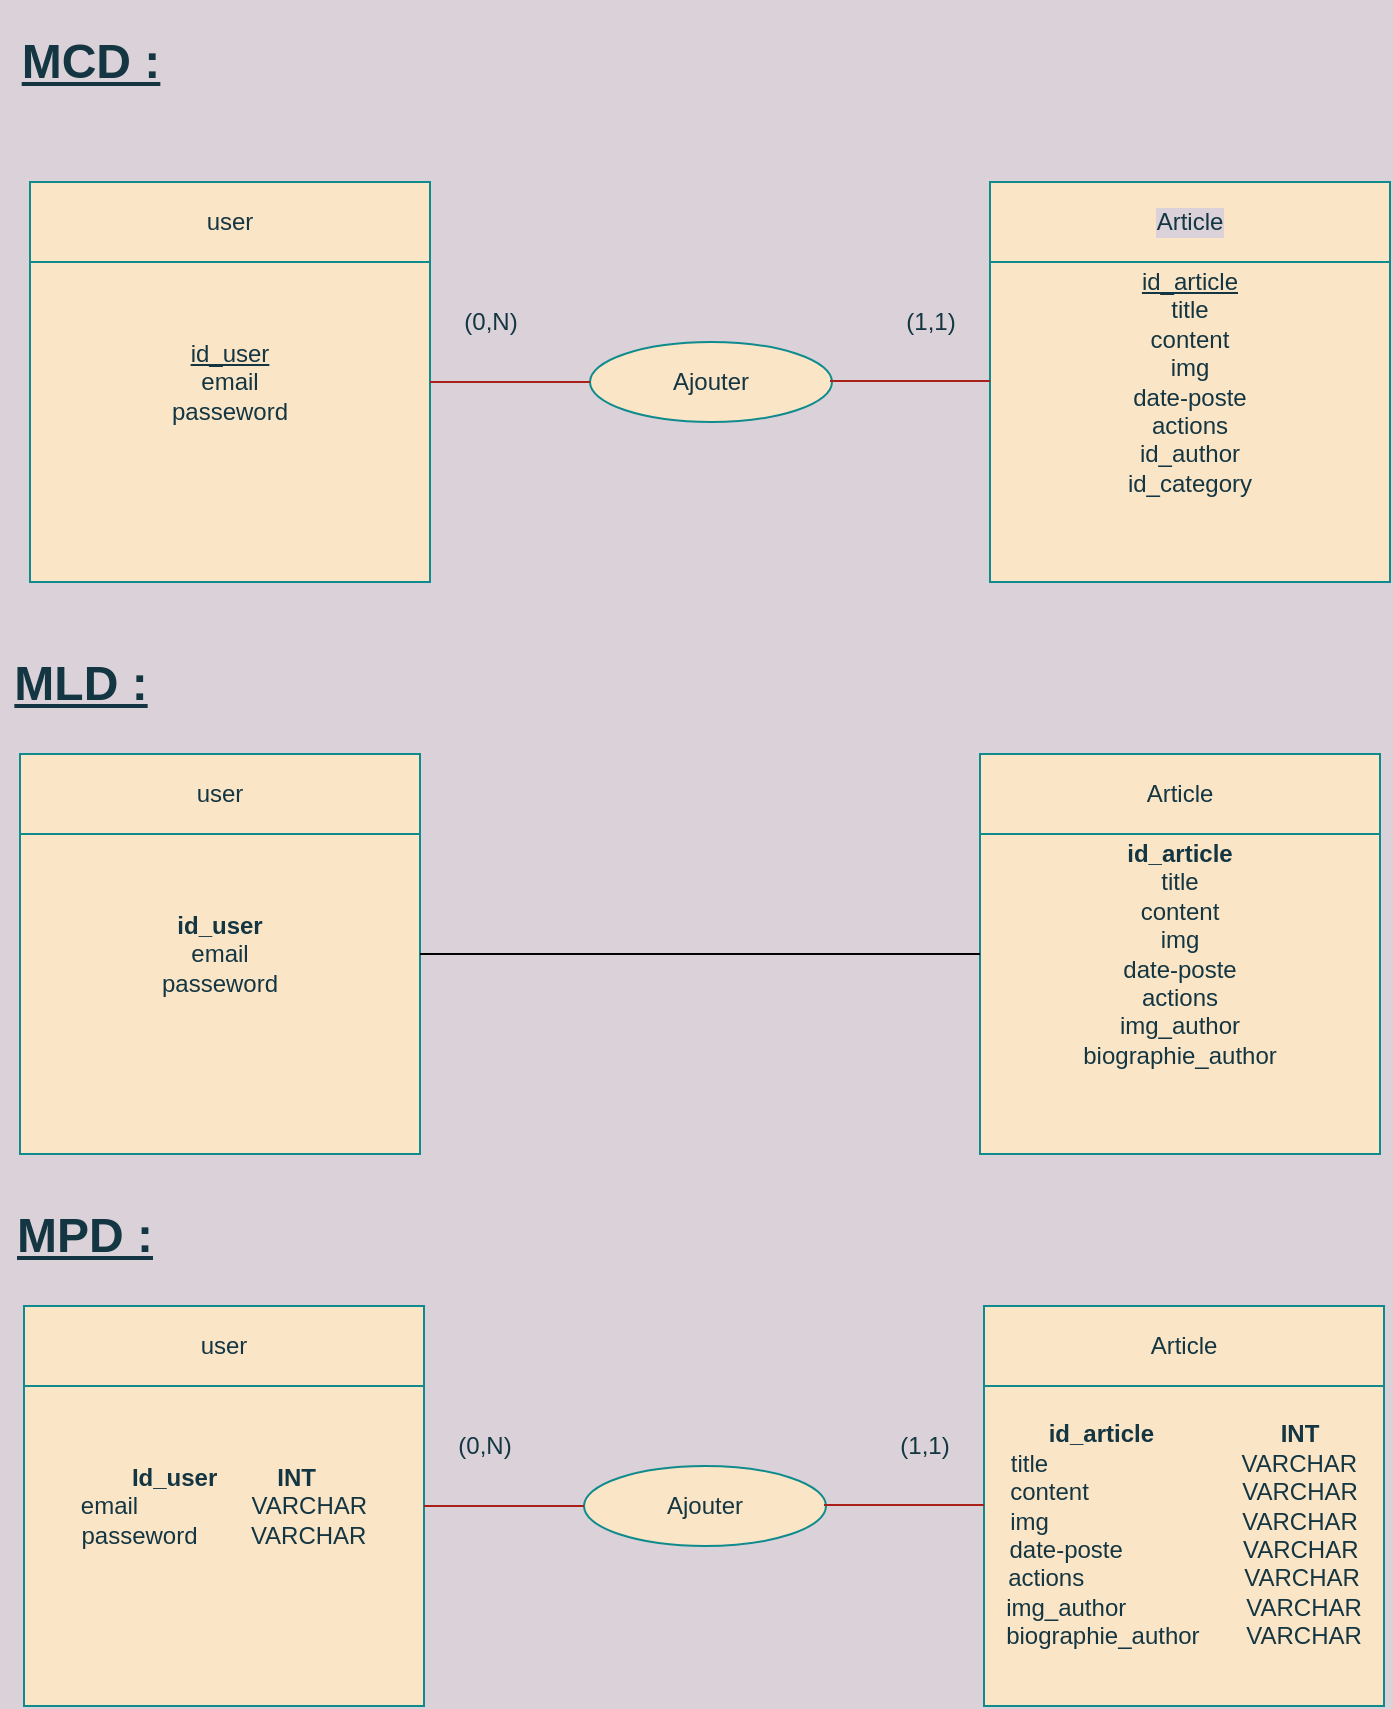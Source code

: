 <mxfile version="14.6.13" type="device"><diagram id="CLhogTYS_eXuFd7YEvI_" name="Page-1"><mxGraphModel dx="1024" dy="1761" grid="0" gridSize="10" guides="1" tooltips="1" connect="1" arrows="1" fold="1" page="1" pageScale="1" pageWidth="827" pageHeight="1169" background="#DAD2D8" math="0" shadow="0"><root><mxCell id="0"/><mxCell id="1" parent="0"/><mxCell id="EfHQ9iGGcHFmm_iQpsjp-1" value="&lt;u&gt;id_user&lt;/u&gt;&lt;br&gt;email&lt;br&gt;passeword" style="whiteSpace=wrap;html=1;aspect=fixed;align=center;fillColor=#FAE5C7;strokeColor=#0F8B8D;fontColor=#143642;" parent="1" vertex="1"><mxGeometry x="40" y="80" width="200" height="200" as="geometry"/></mxCell><mxCell id="EfHQ9iGGcHFmm_iQpsjp-3" value="&lt;div&gt;&lt;span&gt;&lt;u&gt;id_article&lt;/u&gt;&lt;/span&gt;&lt;/div&gt;&lt;div&gt;&lt;span&gt;title&lt;/span&gt;&lt;/div&gt;&lt;div&gt;&lt;span&gt;content&lt;/span&gt;&lt;/div&gt;&lt;div&gt;&lt;span&gt;img&lt;/span&gt;&lt;/div&gt;&lt;div&gt;&lt;span&gt;date-poste&lt;/span&gt;&lt;/div&gt;&lt;div&gt;&lt;span&gt;actions&lt;/span&gt;&lt;/div&gt;&lt;div&gt;&lt;span&gt;id_author&lt;/span&gt;&lt;/div&gt;&lt;div&gt;&lt;span&gt;id_category&lt;/span&gt;&lt;/div&gt;" style="whiteSpace=wrap;html=1;aspect=fixed;align=center;fillColor=#FAE5C7;strokeColor=#0F8B8D;fontColor=#143642;" parent="1" vertex="1"><mxGeometry x="520" y="80" width="200" height="200" as="geometry"/></mxCell><mxCell id="EfHQ9iGGcHFmm_iQpsjp-8" value="Ajouter" style="ellipse;whiteSpace=wrap;html=1;fillColor=#FAE5C7;strokeColor=#0F8B8D;fontColor=#143642;" parent="1" vertex="1"><mxGeometry x="320" y="160" width="121" height="40" as="geometry"/></mxCell><mxCell id="EfHQ9iGGcHFmm_iQpsjp-9" value="" style="endArrow=none;html=1;exitX=1;exitY=0.5;exitDx=0;exitDy=0;labelBackgroundColor=#DAD2D8;strokeColor=#A8201A;fontColor=#143642;" parent="1" source="EfHQ9iGGcHFmm_iQpsjp-1" edge="1"><mxGeometry width="50" height="50" relative="1" as="geometry"><mxPoint x="270" y="230" as="sourcePoint"/><mxPoint x="320" y="180" as="targetPoint"/></mxGeometry></mxCell><mxCell id="EfHQ9iGGcHFmm_iQpsjp-10" value="" style="endArrow=none;html=1;exitX=1;exitY=0.5;exitDx=0;exitDy=0;labelBackgroundColor=#DAD2D8;strokeColor=#A8201A;fontColor=#143642;" parent="1" edge="1"><mxGeometry width="50" height="50" relative="1" as="geometry"><mxPoint x="440" y="179.5" as="sourcePoint"/><mxPoint x="520" y="179.5" as="targetPoint"/></mxGeometry></mxCell><mxCell id="EfHQ9iGGcHFmm_iQpsjp-13" value="user" style="whiteSpace=wrap;html=1;fillColor=#FAE5C7;strokeColor=#0F8B8D;fontColor=#143642;" parent="1" vertex="1"><mxGeometry x="40" y="80" width="200" height="40" as="geometry"/></mxCell><mxCell id="EfHQ9iGGcHFmm_iQpsjp-14" value="Article" style="whiteSpace=wrap;html=1;fillColor=#FAE5C7;strokeColor=#0F8B8D;labelBorderColor=none;labelBackgroundColor=#DAD2D8;fontColor=#143642;" parent="1" vertex="1"><mxGeometry x="520" y="80" width="200" height="40" as="geometry"/></mxCell><mxCell id="EfHQ9iGGcHFmm_iQpsjp-18" value="(0,N)" style="text;html=1;align=center;verticalAlign=middle;resizable=0;points=[];autosize=1;fontColor=#143642;" parent="1" vertex="1"><mxGeometry x="250" y="140" width="40" height="20" as="geometry"/></mxCell><mxCell id="EfHQ9iGGcHFmm_iQpsjp-19" value="(1,1)" style="text;html=1;align=center;verticalAlign=middle;resizable=0;points=[];autosize=1;fontColor=#143642;" parent="1" vertex="1"><mxGeometry x="470" y="140" width="40" height="20" as="geometry"/></mxCell><mxCell id="EfHQ9iGGcHFmm_iQpsjp-22" value="&lt;b&gt;id_user&lt;/b&gt;&lt;br&gt;email&lt;br&gt;passeword" style="whiteSpace=wrap;html=1;aspect=fixed;align=center;fillColor=#FAE5C7;strokeColor=#0F8B8D;fontColor=#143642;" parent="1" vertex="1"><mxGeometry x="35" y="366" width="200" height="200" as="geometry"/></mxCell><mxCell id="EfHQ9iGGcHFmm_iQpsjp-23" value="&lt;div&gt;&lt;span&gt;&lt;b&gt;id_article&lt;/b&gt;&lt;/span&gt;&lt;/div&gt;&lt;div&gt;&lt;span&gt;title&lt;/span&gt;&lt;/div&gt;&lt;div&gt;&lt;span&gt;content&lt;/span&gt;&lt;/div&gt;&lt;div&gt;&lt;span&gt;img&lt;/span&gt;&lt;/div&gt;&lt;div&gt;&lt;span&gt;date-poste&lt;/span&gt;&lt;/div&gt;&lt;div&gt;&lt;span&gt;actions&lt;/span&gt;&lt;/div&gt;&lt;div&gt;&lt;div&gt;&lt;span&gt;img_author&lt;/span&gt;&lt;/div&gt;&lt;div&gt;&lt;span&gt;biographie_author&lt;/span&gt;&lt;br&gt;&lt;/div&gt;&lt;/div&gt;" style="whiteSpace=wrap;html=1;aspect=fixed;align=center;fillColor=#FAE5C7;strokeColor=#0F8B8D;fontColor=#143642;" parent="1" vertex="1"><mxGeometry x="515" y="366" width="200" height="200" as="geometry"/></mxCell><mxCell id="EfHQ9iGGcHFmm_iQpsjp-31" value="user" style="whiteSpace=wrap;html=1;fillColor=#FAE5C7;strokeColor=#0F8B8D;fontColor=#143642;" parent="1" vertex="1"><mxGeometry x="35" y="366" width="200" height="40" as="geometry"/></mxCell><mxCell id="EfHQ9iGGcHFmm_iQpsjp-32" value="Article" style="whiteSpace=wrap;html=1;fillColor=#FAE5C7;strokeColor=#0F8B8D;fontColor=#143642;" parent="1" vertex="1"><mxGeometry x="515" y="366" width="200" height="40" as="geometry"/></mxCell><mxCell id="EfHQ9iGGcHFmm_iQpsjp-38" value="&lt;h1&gt;&lt;b&gt;&lt;u&gt;MCD :&lt;/u&gt;&lt;/b&gt;&lt;/h1&gt;" style="text;html=1;align=center;verticalAlign=middle;resizable=0;points=[];autosize=1;fontColor=#143642;" parent="1" vertex="1"><mxGeometry x="25" y="-5" width="90" height="50" as="geometry"/></mxCell><mxCell id="EfHQ9iGGcHFmm_iQpsjp-39" value="&lt;h1&gt;&lt;b&gt;&lt;u&gt;MLD :&lt;/u&gt;&lt;/b&gt;&lt;/h1&gt;" style="text;html=1;align=center;verticalAlign=middle;resizable=0;points=[];autosize=1;fontColor=#143642;" parent="1" vertex="1"><mxGeometry x="25" y="306" width="80" height="50" as="geometry"/></mxCell><mxCell id="EfHQ9iGGcHFmm_iQpsjp-44" value="&lt;b&gt;Id_user&amp;nbsp; &amp;nbsp; &amp;nbsp; &amp;nbsp; &amp;nbsp;INT&lt;/b&gt;&lt;br&gt;email&amp;nbsp; &amp;nbsp; &amp;nbsp; &amp;nbsp; &amp;nbsp; &amp;nbsp; &amp;nbsp; &amp;nbsp; &amp;nbsp;VARCHAR&lt;br&gt;passeword&amp;nbsp; &amp;nbsp; &amp;nbsp; &amp;nbsp; VARCHAR" style="whiteSpace=wrap;html=1;aspect=fixed;align=center;fillColor=#FAE5C7;strokeColor=#0F8B8D;fontColor=#143642;" parent="1" vertex="1"><mxGeometry x="37" y="642" width="200" height="200" as="geometry"/></mxCell><mxCell id="EfHQ9iGGcHFmm_iQpsjp-45" value="&lt;div&gt;&lt;span&gt;&lt;b&gt;&lt;br&gt;&lt;/b&gt;&lt;/span&gt;&lt;/div&gt;&lt;div&gt;&lt;span&gt;&lt;b&gt;&lt;br&gt;&lt;/b&gt;&lt;/span&gt;&lt;/div&gt;&lt;div&gt;&lt;b&gt;id_article&amp;nbsp; &amp;nbsp; &amp;nbsp; &amp;nbsp; &amp;nbsp; &amp;nbsp; &amp;nbsp; &amp;nbsp; &amp;nbsp; &amp;nbsp;INT&lt;/b&gt;&lt;br&gt;&lt;/div&gt;&lt;div&gt;&lt;span&gt;title&amp;nbsp; &amp;nbsp; &amp;nbsp; &amp;nbsp; &amp;nbsp; &amp;nbsp; &amp;nbsp; &amp;nbsp; &amp;nbsp; &amp;nbsp; &amp;nbsp; &amp;nbsp; &amp;nbsp; &amp;nbsp; &amp;nbsp;VARCHAR&lt;/span&gt;&lt;/div&gt;&lt;div&gt;&lt;span&gt;content&amp;nbsp; &amp;nbsp; &amp;nbsp; &amp;nbsp; &amp;nbsp; &amp;nbsp; &amp;nbsp; &amp;nbsp; &amp;nbsp; &amp;nbsp; &amp;nbsp; &amp;nbsp;VARCHAR&lt;/span&gt;&lt;/div&gt;&lt;div&gt;&lt;span&gt;img&amp;nbsp; &amp;nbsp; &amp;nbsp; &amp;nbsp; &amp;nbsp; &amp;nbsp; &amp;nbsp; &amp;nbsp; &amp;nbsp; &amp;nbsp; &amp;nbsp; &amp;nbsp; &amp;nbsp; &amp;nbsp; &amp;nbsp;VARCHAR&lt;/span&gt;&lt;/div&gt;&lt;div&gt;&lt;span&gt;date-poste&amp;nbsp; &amp;nbsp; &amp;nbsp; &amp;nbsp; &amp;nbsp; &amp;nbsp; &amp;nbsp; &amp;nbsp; &amp;nbsp; VARCHAR&lt;/span&gt;&lt;/div&gt;&lt;div&gt;&lt;span&gt;actions&amp;nbsp; &amp;nbsp; &amp;nbsp; &amp;nbsp; &amp;nbsp; &amp;nbsp; &amp;nbsp; &amp;nbsp; &amp;nbsp; &amp;nbsp; &amp;nbsp; &amp;nbsp; VARCHAR&lt;/span&gt;&lt;/div&gt;&lt;div&gt;&lt;div&gt;img_author&amp;nbsp; &amp;nbsp; &amp;nbsp; &amp;nbsp; &amp;nbsp; &amp;nbsp; &amp;nbsp; &amp;nbsp; &amp;nbsp; VARCHAR&lt;/div&gt;&lt;div&gt;biographie_author&amp;nbsp; &amp;nbsp; &amp;nbsp; &amp;nbsp;VARCHAR&lt;/div&gt;&lt;/div&gt;" style="whiteSpace=wrap;html=1;aspect=fixed;align=center;fillColor=#FAE5C7;strokeColor=#0F8B8D;fontColor=#143642;" parent="1" vertex="1"><mxGeometry x="517" y="642" width="200" height="200" as="geometry"/></mxCell><mxCell id="EfHQ9iGGcHFmm_iQpsjp-48" value="Ajouter" style="ellipse;whiteSpace=wrap;html=1;fillColor=#FAE5C7;strokeColor=#0F8B8D;fontColor=#143642;" parent="1" vertex="1"><mxGeometry x="317" y="722" width="121" height="40" as="geometry"/></mxCell><mxCell id="EfHQ9iGGcHFmm_iQpsjp-49" value="" style="endArrow=none;html=1;exitX=1;exitY=0.5;exitDx=0;exitDy=0;labelBackgroundColor=#DAD2D8;strokeColor=#A8201A;fontColor=#143642;" parent="1" source="EfHQ9iGGcHFmm_iQpsjp-44" edge="1"><mxGeometry width="50" height="50" relative="1" as="geometry"><mxPoint x="267" y="792" as="sourcePoint"/><mxPoint x="317" y="742" as="targetPoint"/></mxGeometry></mxCell><mxCell id="EfHQ9iGGcHFmm_iQpsjp-50" value="" style="endArrow=none;html=1;exitX=1;exitY=0.5;exitDx=0;exitDy=0;labelBackgroundColor=#DAD2D8;strokeColor=#A8201A;fontColor=#143642;" parent="1" edge="1"><mxGeometry width="50" height="50" relative="1" as="geometry"><mxPoint x="437" y="741.5" as="sourcePoint"/><mxPoint x="517" y="741.5" as="targetPoint"/></mxGeometry></mxCell><mxCell id="EfHQ9iGGcHFmm_iQpsjp-53" value="user" style="whiteSpace=wrap;html=1;fillColor=#FAE5C7;strokeColor=#0F8B8D;fontColor=#143642;" parent="1" vertex="1"><mxGeometry x="37" y="642" width="200" height="40" as="geometry"/></mxCell><mxCell id="EfHQ9iGGcHFmm_iQpsjp-54" value="Article" style="whiteSpace=wrap;html=1;fillColor=#FAE5C7;strokeColor=#0F8B8D;fontColor=#143642;" parent="1" vertex="1"><mxGeometry x="517" y="642" width="200" height="40" as="geometry"/></mxCell><mxCell id="EfHQ9iGGcHFmm_iQpsjp-56" value="(0,N)" style="text;html=1;align=center;verticalAlign=middle;resizable=0;points=[];autosize=1;fontColor=#143642;" parent="1" vertex="1"><mxGeometry x="247" y="702" width="40" height="20" as="geometry"/></mxCell><mxCell id="EfHQ9iGGcHFmm_iQpsjp-57" value="(1,1)" style="text;html=1;align=center;verticalAlign=middle;resizable=0;points=[];autosize=1;fontColor=#143642;" parent="1" vertex="1"><mxGeometry x="467" y="702" width="40" height="20" as="geometry"/></mxCell><mxCell id="EfHQ9iGGcHFmm_iQpsjp-60" value="&lt;h1&gt;&lt;b&gt;&lt;u&gt;MPD :&lt;/u&gt;&lt;/b&gt;&lt;/h1&gt;" style="text;html=1;align=center;verticalAlign=middle;resizable=0;points=[];autosize=1;fontColor=#143642;" parent="1" vertex="1"><mxGeometry x="27" y="582" width="80" height="50" as="geometry"/></mxCell><mxCell id="OIZYr6FLZpMx7DGGEGVx-3" value="" style="endArrow=none;html=1;entryX=0;entryY=0.5;entryDx=0;entryDy=0;" edge="1" parent="1" source="EfHQ9iGGcHFmm_iQpsjp-22" target="EfHQ9iGGcHFmm_iQpsjp-23"><mxGeometry width="50" height="50" relative="1" as="geometry"><mxPoint x="238" y="460" as="sourcePoint"/><mxPoint x="421" y="365" as="targetPoint"/></mxGeometry></mxCell></root></mxGraphModel></diagram></mxfile>